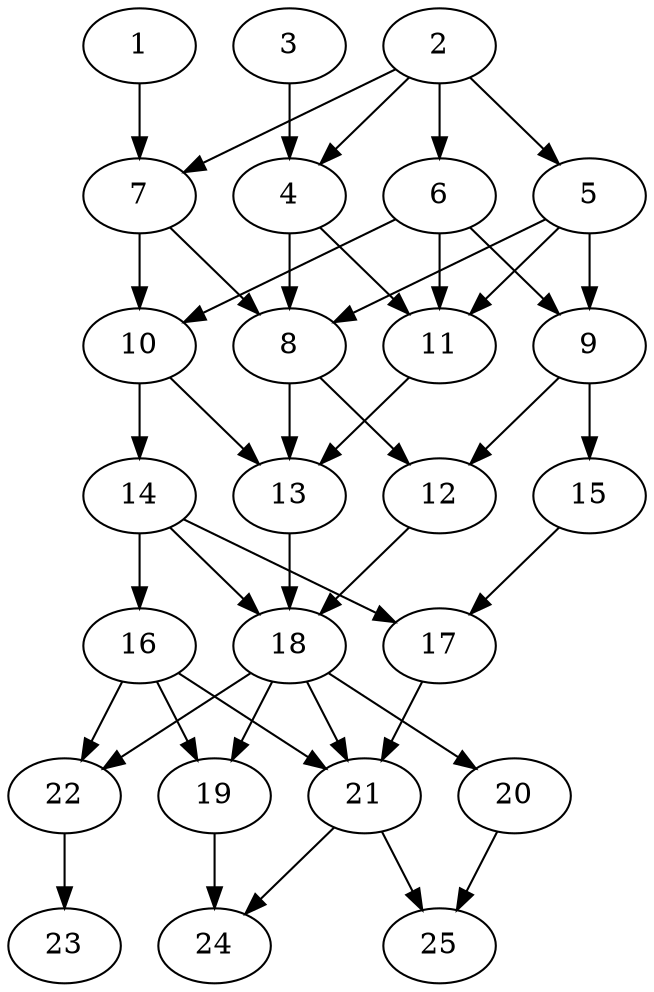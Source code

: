 // DAG automatically generated by daggen at Thu Oct  3 14:00:40 2019
// ./daggen --dot -n 25 --ccr 0.4 --fat 0.5 --regular 0.9 --density 0.7 --mindata 5242880 --maxdata 52428800 
digraph G {
  1 [size="95088640", alpha="0.10", expect_size="38035456"] 
  1 -> 7 [size ="38035456"]
  2 [size="42411520", alpha="0.19", expect_size="16964608"] 
  2 -> 4 [size ="16964608"]
  2 -> 5 [size ="16964608"]
  2 -> 6 [size ="16964608"]
  2 -> 7 [size ="16964608"]
  3 [size="94676480", alpha="0.08", expect_size="37870592"] 
  3 -> 4 [size ="37870592"]
  4 [size="86597120", alpha="0.02", expect_size="34638848"] 
  4 -> 8 [size ="34638848"]
  4 -> 11 [size ="34638848"]
  5 [size="115494400", alpha="0.04", expect_size="46197760"] 
  5 -> 8 [size ="46197760"]
  5 -> 9 [size ="46197760"]
  5 -> 11 [size ="46197760"]
  6 [size="68239360", alpha="0.12", expect_size="27295744"] 
  6 -> 9 [size ="27295744"]
  6 -> 10 [size ="27295744"]
  6 -> 11 [size ="27295744"]
  7 [size="100160000", alpha="0.06", expect_size="40064000"] 
  7 -> 8 [size ="40064000"]
  7 -> 10 [size ="40064000"]
  8 [size="110712320", alpha="0.16", expect_size="44284928"] 
  8 -> 12 [size ="44284928"]
  8 -> 13 [size ="44284928"]
  9 [size="40665600", alpha="0.09", expect_size="16266240"] 
  9 -> 12 [size ="16266240"]
  9 -> 15 [size ="16266240"]
  10 [size="13342720", alpha="0.20", expect_size="5337088"] 
  10 -> 13 [size ="5337088"]
  10 -> 14 [size ="5337088"]
  11 [size="23846400", alpha="0.20", expect_size="9538560"] 
  11 -> 13 [size ="9538560"]
  12 [size="80811520", alpha="0.13", expect_size="32324608"] 
  12 -> 18 [size ="32324608"]
  13 [size="72954880", alpha="0.05", expect_size="29181952"] 
  13 -> 18 [size ="29181952"]
  14 [size="119270400", alpha="0.14", expect_size="47708160"] 
  14 -> 16 [size ="47708160"]
  14 -> 17 [size ="47708160"]
  14 -> 18 [size ="47708160"]
  15 [size="129635840", alpha="0.11", expect_size="51854336"] 
  15 -> 17 [size ="51854336"]
  16 [size="34444800", alpha="0.03", expect_size="13777920"] 
  16 -> 19 [size ="13777920"]
  16 -> 21 [size ="13777920"]
  16 -> 22 [size ="13777920"]
  17 [size="103454720", alpha="0.20", expect_size="41381888"] 
  17 -> 21 [size ="41381888"]
  18 [size="19543040", alpha="0.16", expect_size="7817216"] 
  18 -> 19 [size ="7817216"]
  18 -> 20 [size ="7817216"]
  18 -> 21 [size ="7817216"]
  18 -> 22 [size ="7817216"]
  19 [size="113530880", alpha="0.04", expect_size="45412352"] 
  19 -> 24 [size ="45412352"]
  20 [size="48309760", alpha="0.02", expect_size="19323904"] 
  20 -> 25 [size ="19323904"]
  21 [size="47316480", alpha="0.13", expect_size="18926592"] 
  21 -> 24 [size ="18926592"]
  21 -> 25 [size ="18926592"]
  22 [size="46696960", alpha="0.09", expect_size="18678784"] 
  22 -> 23 [size ="18678784"]
  23 [size="121282560", alpha="0.19", expect_size="48513024"] 
  24 [size="31572480", alpha="0.02", expect_size="12628992"] 
  25 [size="116689920", alpha="0.01", expect_size="46675968"] 
}
